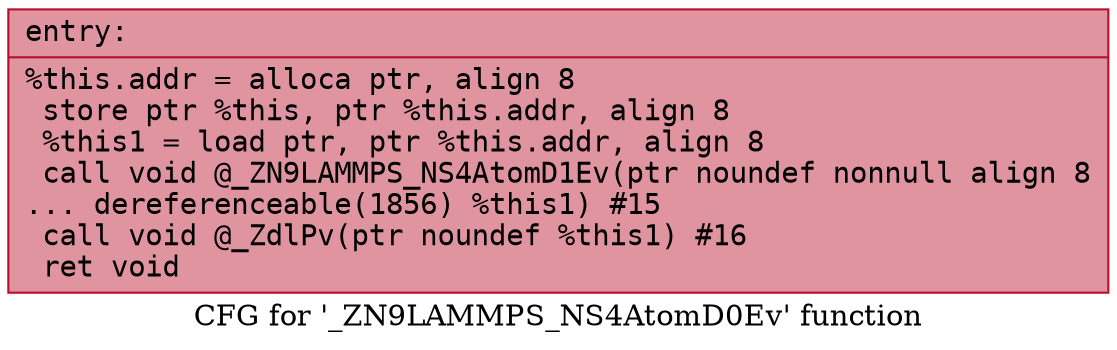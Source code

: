 digraph "CFG for '_ZN9LAMMPS_NS4AtomD0Ev' function" {
	label="CFG for '_ZN9LAMMPS_NS4AtomD0Ev' function";

	Node0x55aea8db7240 [shape=record,color="#b70d28ff", style=filled, fillcolor="#b70d2870" fontname="Courier",label="{entry:\l|  %this.addr = alloca ptr, align 8\l  store ptr %this, ptr %this.addr, align 8\l  %this1 = load ptr, ptr %this.addr, align 8\l  call void @_ZN9LAMMPS_NS4AtomD1Ev(ptr noundef nonnull align 8\l... dereferenceable(1856) %this1) #15\l  call void @_ZdlPv(ptr noundef %this1) #16\l  ret void\l}"];
}
